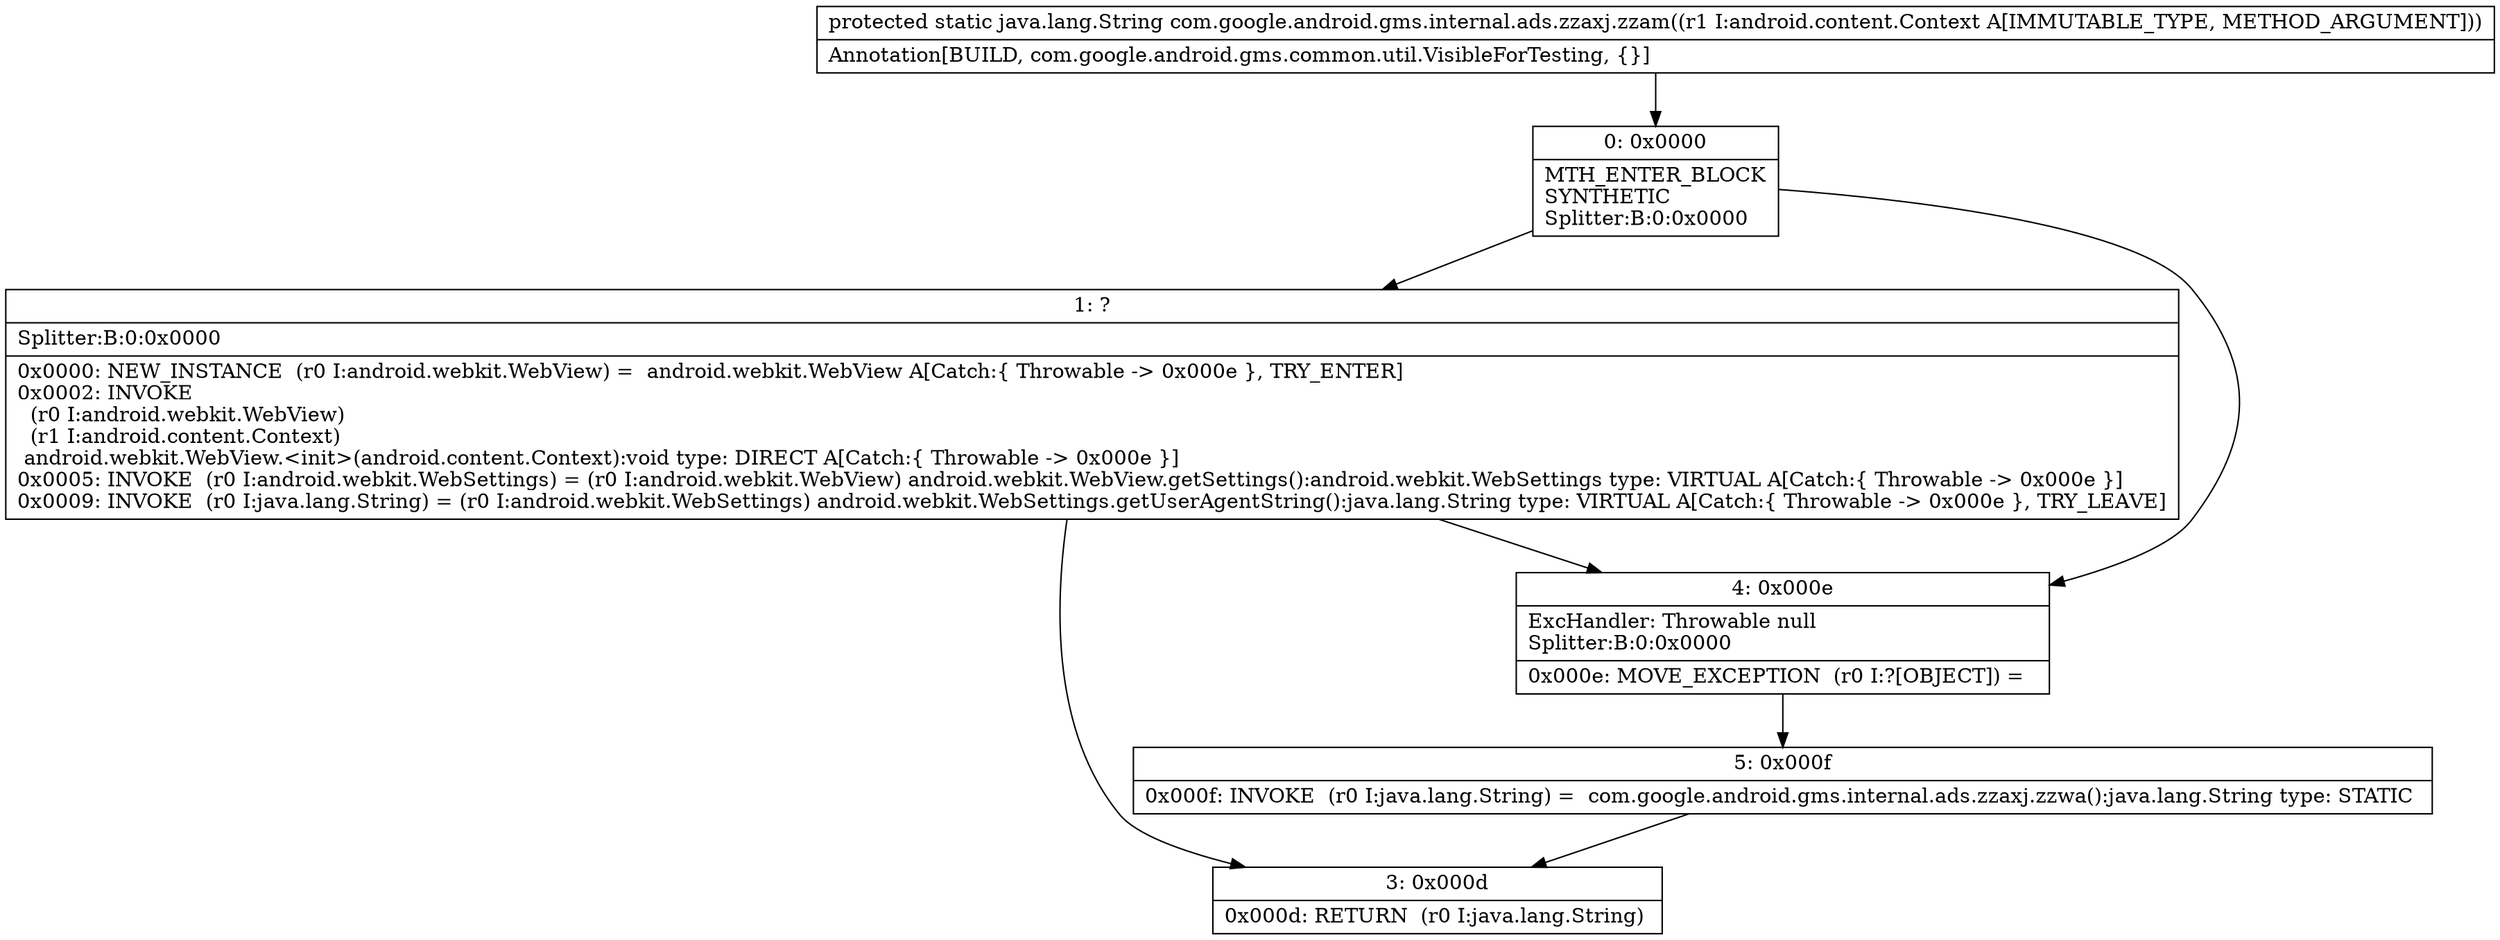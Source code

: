 digraph "CFG forcom.google.android.gms.internal.ads.zzaxj.zzam(Landroid\/content\/Context;)Ljava\/lang\/String;" {
Node_0 [shape=record,label="{0\:\ 0x0000|MTH_ENTER_BLOCK\lSYNTHETIC\lSplitter:B:0:0x0000\l}"];
Node_1 [shape=record,label="{1\:\ ?|Splitter:B:0:0x0000\l|0x0000: NEW_INSTANCE  (r0 I:android.webkit.WebView) =  android.webkit.WebView A[Catch:\{ Throwable \-\> 0x000e \}, TRY_ENTER]\l0x0002: INVOKE  \l  (r0 I:android.webkit.WebView)\l  (r1 I:android.content.Context)\l android.webkit.WebView.\<init\>(android.content.Context):void type: DIRECT A[Catch:\{ Throwable \-\> 0x000e \}]\l0x0005: INVOKE  (r0 I:android.webkit.WebSettings) = (r0 I:android.webkit.WebView) android.webkit.WebView.getSettings():android.webkit.WebSettings type: VIRTUAL A[Catch:\{ Throwable \-\> 0x000e \}]\l0x0009: INVOKE  (r0 I:java.lang.String) = (r0 I:android.webkit.WebSettings) android.webkit.WebSettings.getUserAgentString():java.lang.String type: VIRTUAL A[Catch:\{ Throwable \-\> 0x000e \}, TRY_LEAVE]\l}"];
Node_3 [shape=record,label="{3\:\ 0x000d|0x000d: RETURN  (r0 I:java.lang.String) \l}"];
Node_4 [shape=record,label="{4\:\ 0x000e|ExcHandler: Throwable null\lSplitter:B:0:0x0000\l|0x000e: MOVE_EXCEPTION  (r0 I:?[OBJECT]) =  \l}"];
Node_5 [shape=record,label="{5\:\ 0x000f|0x000f: INVOKE  (r0 I:java.lang.String) =  com.google.android.gms.internal.ads.zzaxj.zzwa():java.lang.String type: STATIC \l}"];
MethodNode[shape=record,label="{protected static java.lang.String com.google.android.gms.internal.ads.zzaxj.zzam((r1 I:android.content.Context A[IMMUTABLE_TYPE, METHOD_ARGUMENT]))  | Annotation[BUILD, com.google.android.gms.common.util.VisibleForTesting, \{\}]\l}"];
MethodNode -> Node_0;
Node_0 -> Node_1;
Node_0 -> Node_4;
Node_1 -> Node_4;
Node_1 -> Node_3;
Node_4 -> Node_5;
Node_5 -> Node_3;
}


